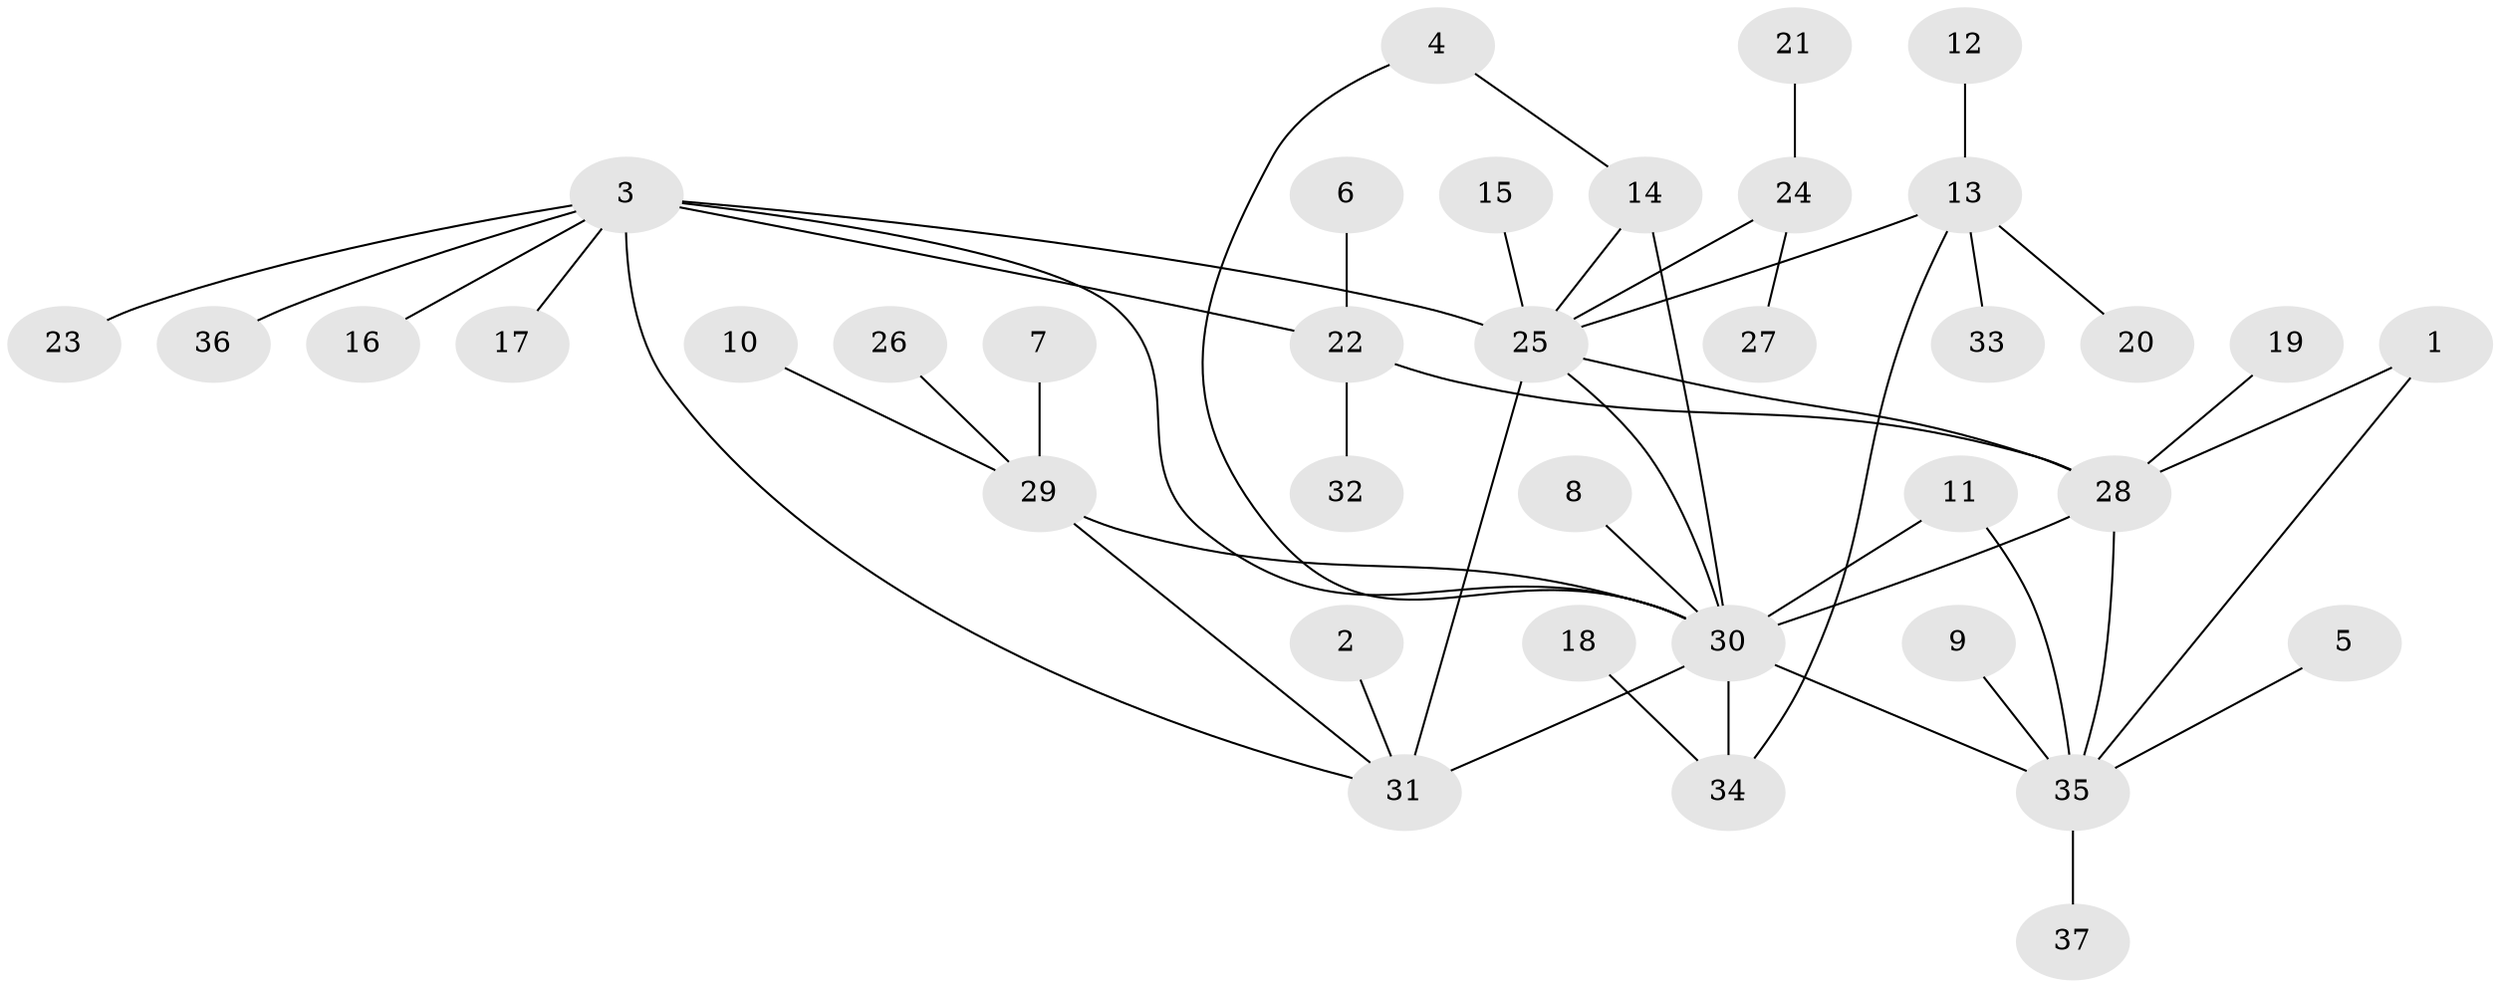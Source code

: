 // original degree distribution, {5: 0.05405405405405406, 7: 0.04054054054054054, 6: 0.06756756756756757, 10: 0.013513513513513514, 2: 0.1891891891891892, 9: 0.02702702702702703, 3: 0.06756756756756757, 1: 0.5405405405405406}
// Generated by graph-tools (version 1.1) at 2025/26/03/09/25 03:26:44]
// undirected, 37 vertices, 48 edges
graph export_dot {
graph [start="1"]
  node [color=gray90,style=filled];
  1;
  2;
  3;
  4;
  5;
  6;
  7;
  8;
  9;
  10;
  11;
  12;
  13;
  14;
  15;
  16;
  17;
  18;
  19;
  20;
  21;
  22;
  23;
  24;
  25;
  26;
  27;
  28;
  29;
  30;
  31;
  32;
  33;
  34;
  35;
  36;
  37;
  1 -- 28 [weight=1.0];
  1 -- 35 [weight=1.0];
  2 -- 31 [weight=1.0];
  3 -- 16 [weight=1.0];
  3 -- 17 [weight=1.0];
  3 -- 22 [weight=2.0];
  3 -- 23 [weight=1.0];
  3 -- 25 [weight=1.0];
  3 -- 30 [weight=1.0];
  3 -- 31 [weight=1.0];
  3 -- 36 [weight=1.0];
  4 -- 14 [weight=1.0];
  4 -- 30 [weight=1.0];
  5 -- 35 [weight=1.0];
  6 -- 22 [weight=1.0];
  7 -- 29 [weight=1.0];
  8 -- 30 [weight=1.0];
  9 -- 35 [weight=1.0];
  10 -- 29 [weight=1.0];
  11 -- 30 [weight=2.0];
  11 -- 35 [weight=1.0];
  12 -- 13 [weight=1.0];
  13 -- 20 [weight=1.0];
  13 -- 25 [weight=1.0];
  13 -- 33 [weight=1.0];
  13 -- 34 [weight=1.0];
  14 -- 25 [weight=2.0];
  14 -- 30 [weight=1.0];
  15 -- 25 [weight=1.0];
  18 -- 34 [weight=1.0];
  19 -- 28 [weight=1.0];
  21 -- 24 [weight=1.0];
  22 -- 28 [weight=1.0];
  22 -- 32 [weight=1.0];
  24 -- 25 [weight=1.0];
  24 -- 27 [weight=1.0];
  25 -- 28 [weight=1.0];
  25 -- 30 [weight=1.0];
  25 -- 31 [weight=1.0];
  26 -- 29 [weight=1.0];
  28 -- 30 [weight=1.0];
  28 -- 35 [weight=1.0];
  29 -- 30 [weight=1.0];
  29 -- 31 [weight=1.0];
  30 -- 31 [weight=2.0];
  30 -- 34 [weight=2.0];
  30 -- 35 [weight=2.0];
  35 -- 37 [weight=1.0];
}
